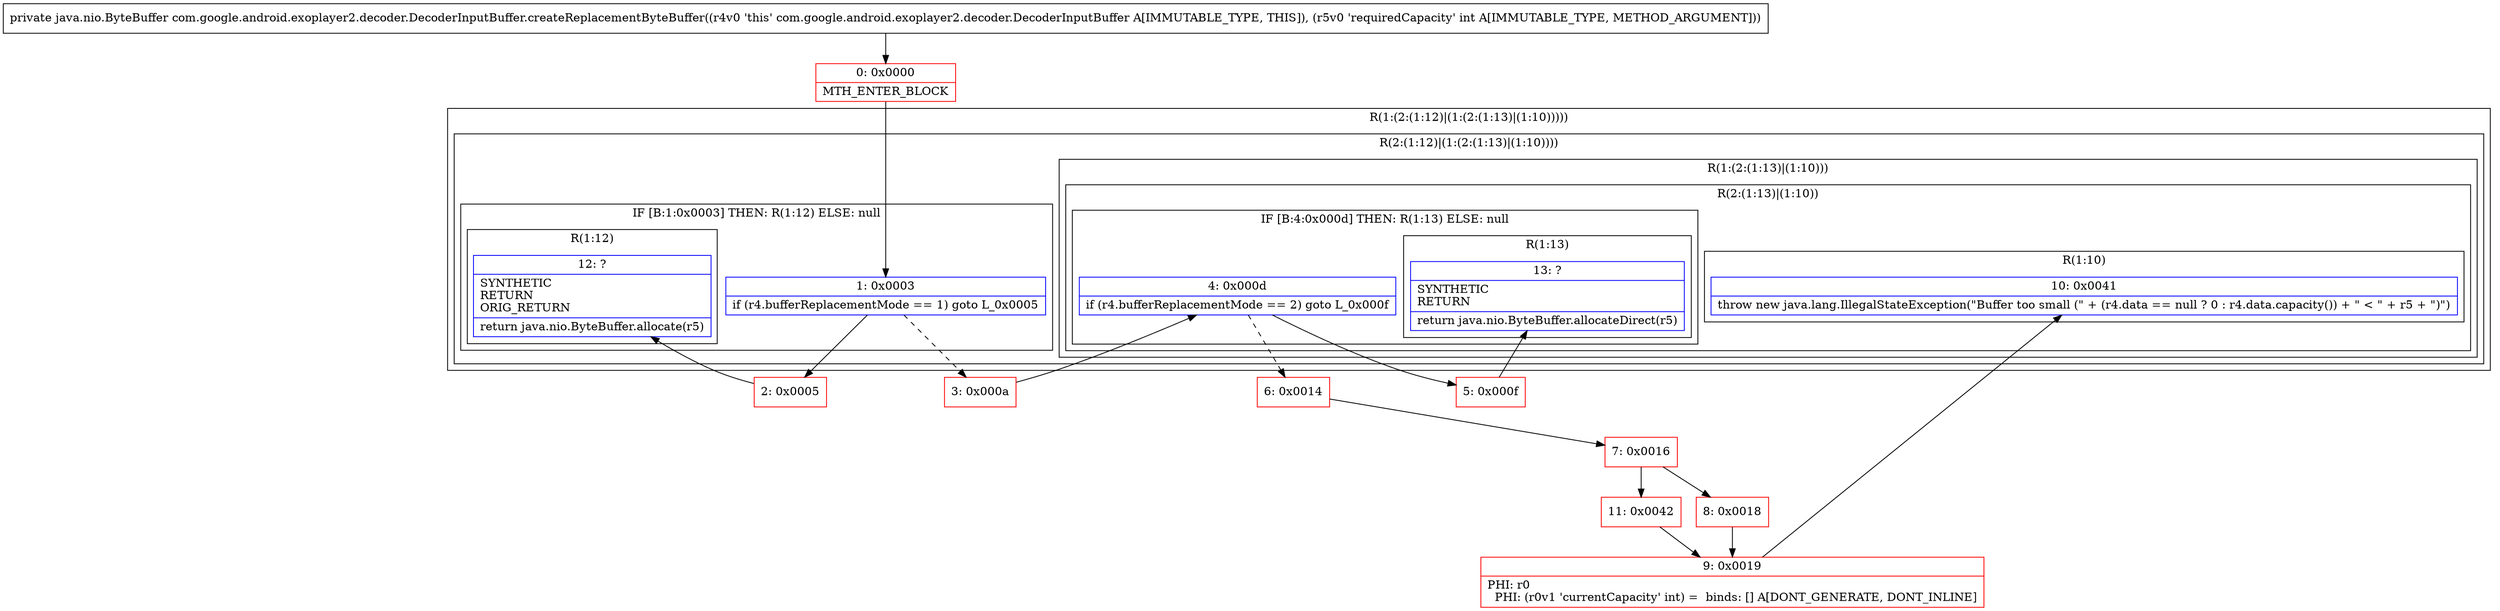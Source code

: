 digraph "CFG forcom.google.android.exoplayer2.decoder.DecoderInputBuffer.createReplacementByteBuffer(I)Ljava\/nio\/ByteBuffer;" {
subgraph cluster_Region_1326634387 {
label = "R(1:(2:(1:12)|(1:(2:(1:13)|(1:10)))))";
node [shape=record,color=blue];
subgraph cluster_Region_1807159633 {
label = "R(2:(1:12)|(1:(2:(1:13)|(1:10))))";
node [shape=record,color=blue];
subgraph cluster_IfRegion_623108264 {
label = "IF [B:1:0x0003] THEN: R(1:12) ELSE: null";
node [shape=record,color=blue];
Node_1 [shape=record,label="{1\:\ 0x0003|if (r4.bufferReplacementMode == 1) goto L_0x0005\l}"];
subgraph cluster_Region_1595525791 {
label = "R(1:12)";
node [shape=record,color=blue];
Node_12 [shape=record,label="{12\:\ ?|SYNTHETIC\lRETURN\lORIG_RETURN\l|return java.nio.ByteBuffer.allocate(r5)\l}"];
}
}
subgraph cluster_Region_117318306 {
label = "R(1:(2:(1:13)|(1:10)))";
node [shape=record,color=blue];
subgraph cluster_Region_1435539125 {
label = "R(2:(1:13)|(1:10))";
node [shape=record,color=blue];
subgraph cluster_IfRegion_1871448591 {
label = "IF [B:4:0x000d] THEN: R(1:13) ELSE: null";
node [shape=record,color=blue];
Node_4 [shape=record,label="{4\:\ 0x000d|if (r4.bufferReplacementMode == 2) goto L_0x000f\l}"];
subgraph cluster_Region_2127587411 {
label = "R(1:13)";
node [shape=record,color=blue];
Node_13 [shape=record,label="{13\:\ ?|SYNTHETIC\lRETURN\l|return java.nio.ByteBuffer.allocateDirect(r5)\l}"];
}
}
subgraph cluster_Region_156020249 {
label = "R(1:10)";
node [shape=record,color=blue];
Node_10 [shape=record,label="{10\:\ 0x0041|throw new java.lang.IllegalStateException(\"Buffer too small (\" + (r4.data == null ? 0 : r4.data.capacity()) + \" \< \" + r5 + \")\")\l}"];
}
}
}
}
}
Node_0 [shape=record,color=red,label="{0\:\ 0x0000|MTH_ENTER_BLOCK\l}"];
Node_2 [shape=record,color=red,label="{2\:\ 0x0005}"];
Node_3 [shape=record,color=red,label="{3\:\ 0x000a}"];
Node_5 [shape=record,color=red,label="{5\:\ 0x000f}"];
Node_6 [shape=record,color=red,label="{6\:\ 0x0014}"];
Node_7 [shape=record,color=red,label="{7\:\ 0x0016}"];
Node_8 [shape=record,color=red,label="{8\:\ 0x0018}"];
Node_9 [shape=record,color=red,label="{9\:\ 0x0019|PHI: r0 \l  PHI: (r0v1 'currentCapacity' int) =  binds: [] A[DONT_GENERATE, DONT_INLINE]\l}"];
Node_11 [shape=record,color=red,label="{11\:\ 0x0042}"];
MethodNode[shape=record,label="{private java.nio.ByteBuffer com.google.android.exoplayer2.decoder.DecoderInputBuffer.createReplacementByteBuffer((r4v0 'this' com.google.android.exoplayer2.decoder.DecoderInputBuffer A[IMMUTABLE_TYPE, THIS]), (r5v0 'requiredCapacity' int A[IMMUTABLE_TYPE, METHOD_ARGUMENT])) }"];
MethodNode -> Node_0;
Node_1 -> Node_2;
Node_1 -> Node_3[style=dashed];
Node_4 -> Node_5;
Node_4 -> Node_6[style=dashed];
Node_0 -> Node_1;
Node_2 -> Node_12;
Node_3 -> Node_4;
Node_5 -> Node_13;
Node_6 -> Node_7;
Node_7 -> Node_8;
Node_7 -> Node_11;
Node_8 -> Node_9;
Node_9 -> Node_10;
Node_11 -> Node_9;
}

